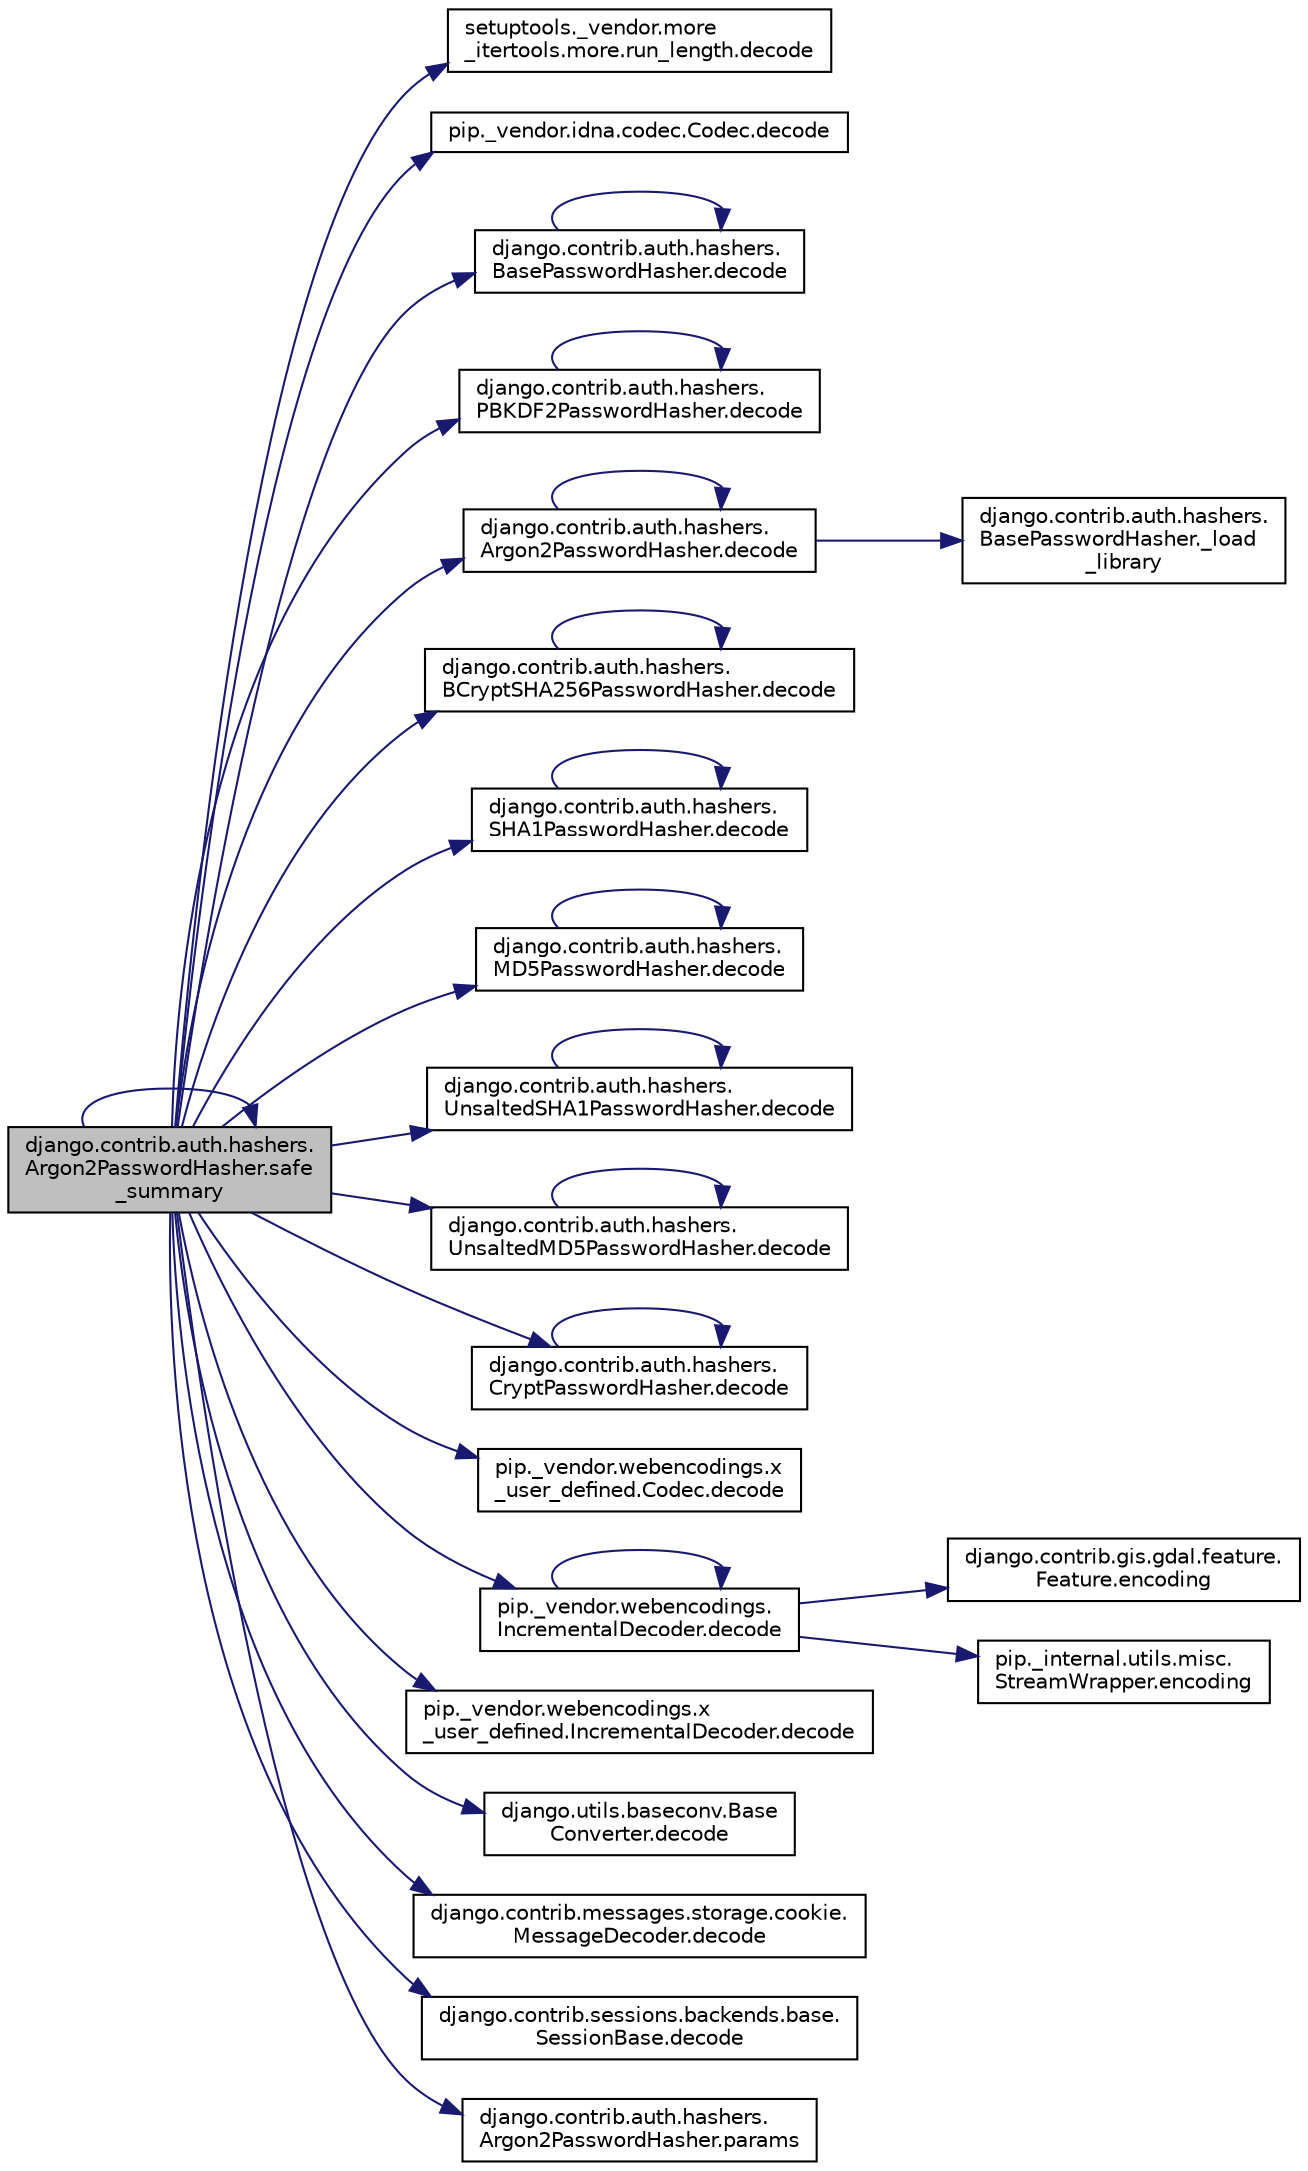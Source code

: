 digraph "django.contrib.auth.hashers.Argon2PasswordHasher.safe_summary"
{
 // LATEX_PDF_SIZE
  edge [fontname="Helvetica",fontsize="10",labelfontname="Helvetica",labelfontsize="10"];
  node [fontname="Helvetica",fontsize="10",shape=record];
  rankdir="LR";
  Node1 [label="django.contrib.auth.hashers.\lArgon2PasswordHasher.safe\l_summary",height=0.2,width=0.4,color="black", fillcolor="grey75", style="filled", fontcolor="black",tooltip=" "];
  Node1 -> Node2 [color="midnightblue",fontsize="10",style="solid",fontname="Helvetica"];
  Node2 [label="setuptools._vendor.more\l_itertools.more.run_length.decode",height=0.2,width=0.4,color="black", fillcolor="white", style="filled",URL="$db/df1/classsetuptools_1_1__vendor_1_1more__itertools_1_1more_1_1run__length.html#a74cde72972c533e9994d0d5829dbb836",tooltip=" "];
  Node1 -> Node3 [color="midnightblue",fontsize="10",style="solid",fontname="Helvetica"];
  Node3 [label="pip._vendor.idna.codec.Codec.decode",height=0.2,width=0.4,color="black", fillcolor="white", style="filled",URL="$da/da9/classpip_1_1__vendor_1_1idna_1_1codec_1_1_codec.html#a7567f9eeaeff74ca42779f632b51d205",tooltip=" "];
  Node1 -> Node4 [color="midnightblue",fontsize="10",style="solid",fontname="Helvetica"];
  Node4 [label="django.contrib.auth.hashers.\lBasePasswordHasher.decode",height=0.2,width=0.4,color="black", fillcolor="white", style="filled",URL="$d7/d8e/classdjango_1_1contrib_1_1auth_1_1hashers_1_1_base_password_hasher.html#a02ee8191fecd6c813a3bf8fd5e0e6149",tooltip=" "];
  Node4 -> Node4 [color="midnightblue",fontsize="10",style="solid",fontname="Helvetica"];
  Node1 -> Node5 [color="midnightblue",fontsize="10",style="solid",fontname="Helvetica"];
  Node5 [label="django.contrib.auth.hashers.\lPBKDF2PasswordHasher.decode",height=0.2,width=0.4,color="black", fillcolor="white", style="filled",URL="$dc/d2f/classdjango_1_1contrib_1_1auth_1_1hashers_1_1_p_b_k_d_f2_password_hasher.html#a0d9d598e116264e5752d0733ffed22db",tooltip=" "];
  Node5 -> Node5 [color="midnightblue",fontsize="10",style="solid",fontname="Helvetica"];
  Node1 -> Node6 [color="midnightblue",fontsize="10",style="solid",fontname="Helvetica"];
  Node6 [label="django.contrib.auth.hashers.\lArgon2PasswordHasher.decode",height=0.2,width=0.4,color="black", fillcolor="white", style="filled",URL="$d9/d60/classdjango_1_1contrib_1_1auth_1_1hashers_1_1_argon2_password_hasher.html#adf4097c1ed08012a9e174b0e7265dc07",tooltip=" "];
  Node6 -> Node7 [color="midnightblue",fontsize="10",style="solid",fontname="Helvetica"];
  Node7 [label="django.contrib.auth.hashers.\lBasePasswordHasher._load\l_library",height=0.2,width=0.4,color="black", fillcolor="white", style="filled",URL="$d7/d8e/classdjango_1_1contrib_1_1auth_1_1hashers_1_1_base_password_hasher.html#a8a185d675bba93e68282d230bf34f239",tooltip=" "];
  Node6 -> Node6 [color="midnightblue",fontsize="10",style="solid",fontname="Helvetica"];
  Node1 -> Node8 [color="midnightblue",fontsize="10",style="solid",fontname="Helvetica"];
  Node8 [label="django.contrib.auth.hashers.\lBCryptSHA256PasswordHasher.decode",height=0.2,width=0.4,color="black", fillcolor="white", style="filled",URL="$d6/d8a/classdjango_1_1contrib_1_1auth_1_1hashers_1_1_b_crypt_s_h_a256_password_hasher.html#aed90649eedbefdc8298e77d31c8604d5",tooltip=" "];
  Node8 -> Node8 [color="midnightblue",fontsize="10",style="solid",fontname="Helvetica"];
  Node1 -> Node9 [color="midnightblue",fontsize="10",style="solid",fontname="Helvetica"];
  Node9 [label="django.contrib.auth.hashers.\lSHA1PasswordHasher.decode",height=0.2,width=0.4,color="black", fillcolor="white", style="filled",URL="$d2/d98/classdjango_1_1contrib_1_1auth_1_1hashers_1_1_s_h_a1_password_hasher.html#a4c9728c0003ec6d625d5b7995fb6a93a",tooltip=" "];
  Node9 -> Node9 [color="midnightblue",fontsize="10",style="solid",fontname="Helvetica"];
  Node1 -> Node10 [color="midnightblue",fontsize="10",style="solid",fontname="Helvetica"];
  Node10 [label="django.contrib.auth.hashers.\lMD5PasswordHasher.decode",height=0.2,width=0.4,color="black", fillcolor="white", style="filled",URL="$d6/d56/classdjango_1_1contrib_1_1auth_1_1hashers_1_1_m_d5_password_hasher.html#a6fb4611547be951b29d9420792a85aee",tooltip=" "];
  Node10 -> Node10 [color="midnightblue",fontsize="10",style="solid",fontname="Helvetica"];
  Node1 -> Node11 [color="midnightblue",fontsize="10",style="solid",fontname="Helvetica"];
  Node11 [label="django.contrib.auth.hashers.\lUnsaltedSHA1PasswordHasher.decode",height=0.2,width=0.4,color="black", fillcolor="white", style="filled",URL="$df/d8d/classdjango_1_1contrib_1_1auth_1_1hashers_1_1_unsalted_s_h_a1_password_hasher.html#a38fb2e72aa387a02e58f3be1b782b3e5",tooltip=" "];
  Node11 -> Node11 [color="midnightblue",fontsize="10",style="solid",fontname="Helvetica"];
  Node1 -> Node12 [color="midnightblue",fontsize="10",style="solid",fontname="Helvetica"];
  Node12 [label="django.contrib.auth.hashers.\lUnsaltedMD5PasswordHasher.decode",height=0.2,width=0.4,color="black", fillcolor="white", style="filled",URL="$de/d8b/classdjango_1_1contrib_1_1auth_1_1hashers_1_1_unsalted_m_d5_password_hasher.html#a2ceb4d7f496f05e9bc37c7bfcba88eee",tooltip=" "];
  Node12 -> Node12 [color="midnightblue",fontsize="10",style="solid",fontname="Helvetica"];
  Node1 -> Node13 [color="midnightblue",fontsize="10",style="solid",fontname="Helvetica"];
  Node13 [label="django.contrib.auth.hashers.\lCryptPasswordHasher.decode",height=0.2,width=0.4,color="black", fillcolor="white", style="filled",URL="$df/df8/classdjango_1_1contrib_1_1auth_1_1hashers_1_1_crypt_password_hasher.html#a3e5431f779076fb355c193624de4341d",tooltip=" "];
  Node13 -> Node13 [color="midnightblue",fontsize="10",style="solid",fontname="Helvetica"];
  Node1 -> Node14 [color="midnightblue",fontsize="10",style="solid",fontname="Helvetica"];
  Node14 [label="pip._vendor.webencodings.x\l_user_defined.Codec.decode",height=0.2,width=0.4,color="black", fillcolor="white", style="filled",URL="$dc/d57/classpip_1_1__vendor_1_1webencodings_1_1x__user__defined_1_1_codec.html#a3ad85582a1eb423daee2c37988a70fe4",tooltip=" "];
  Node1 -> Node15 [color="midnightblue",fontsize="10",style="solid",fontname="Helvetica"];
  Node15 [label="pip._vendor.webencodings.\lIncrementalDecoder.decode",height=0.2,width=0.4,color="black", fillcolor="white", style="filled",URL="$d4/db7/classpip_1_1__vendor_1_1webencodings_1_1_incremental_decoder.html#a289670326c90e6a11d420fb6ad9dcb62",tooltip=" "];
  Node15 -> Node15 [color="midnightblue",fontsize="10",style="solid",fontname="Helvetica"];
  Node15 -> Node16 [color="midnightblue",fontsize="10",style="solid",fontname="Helvetica"];
  Node16 [label="django.contrib.gis.gdal.feature.\lFeature.encoding",height=0.2,width=0.4,color="black", fillcolor="white", style="filled",URL="$db/d34/classdjango_1_1contrib_1_1gis_1_1gdal_1_1feature_1_1_feature.html#ad4eed8c25ca7f7ea25c54147e5bfb047",tooltip=" "];
  Node15 -> Node17 [color="midnightblue",fontsize="10",style="solid",fontname="Helvetica"];
  Node17 [label="pip._internal.utils.misc.\lStreamWrapper.encoding",height=0.2,width=0.4,color="black", fillcolor="white", style="filled",URL="$da/d7e/classpip_1_1__internal_1_1utils_1_1misc_1_1_stream_wrapper.html#abd72847a018a5b210883a79e389ab598",tooltip=" "];
  Node1 -> Node18 [color="midnightblue",fontsize="10",style="solid",fontname="Helvetica"];
  Node18 [label="pip._vendor.webencodings.x\l_user_defined.IncrementalDecoder.decode",height=0.2,width=0.4,color="black", fillcolor="white", style="filled",URL="$de/d45/classpip_1_1__vendor_1_1webencodings_1_1x__user__defined_1_1_incremental_decoder.html#a161abee4fa55963070b158734329dd5d",tooltip=" "];
  Node1 -> Node19 [color="midnightblue",fontsize="10",style="solid",fontname="Helvetica"];
  Node19 [label="django.utils.baseconv.Base\lConverter.decode",height=0.2,width=0.4,color="black", fillcolor="white", style="filled",URL="$d0/dcc/classdjango_1_1utils_1_1baseconv_1_1_base_converter.html#ad58e7b27cfe1fe9078bbb4e6c2ce4e29",tooltip=" "];
  Node1 -> Node20 [color="midnightblue",fontsize="10",style="solid",fontname="Helvetica"];
  Node20 [label="django.contrib.messages.storage.cookie.\lMessageDecoder.decode",height=0.2,width=0.4,color="black", fillcolor="white", style="filled",URL="$d4/d1d/classdjango_1_1contrib_1_1messages_1_1storage_1_1cookie_1_1_message_decoder.html#a58b9a101a899b975c1618b643f20eeaa",tooltip=" "];
  Node1 -> Node21 [color="midnightblue",fontsize="10",style="solid",fontname="Helvetica"];
  Node21 [label="django.contrib.sessions.backends.base.\lSessionBase.decode",height=0.2,width=0.4,color="black", fillcolor="white", style="filled",URL="$d1/d6e/classdjango_1_1contrib_1_1sessions_1_1backends_1_1base_1_1_session_base.html#a392599b00b1b1fa840b8eff6d4608b73",tooltip=" "];
  Node1 -> Node22 [color="midnightblue",fontsize="10",style="solid",fontname="Helvetica"];
  Node22 [label="django.contrib.auth.hashers.\lArgon2PasswordHasher.params",height=0.2,width=0.4,color="black", fillcolor="white", style="filled",URL="$d9/d60/classdjango_1_1contrib_1_1auth_1_1hashers_1_1_argon2_password_hasher.html#a686aba10c20efe71047034d701174c1c",tooltip=" "];
  Node1 -> Node1 [color="midnightblue",fontsize="10",style="solid",fontname="Helvetica"];
}
